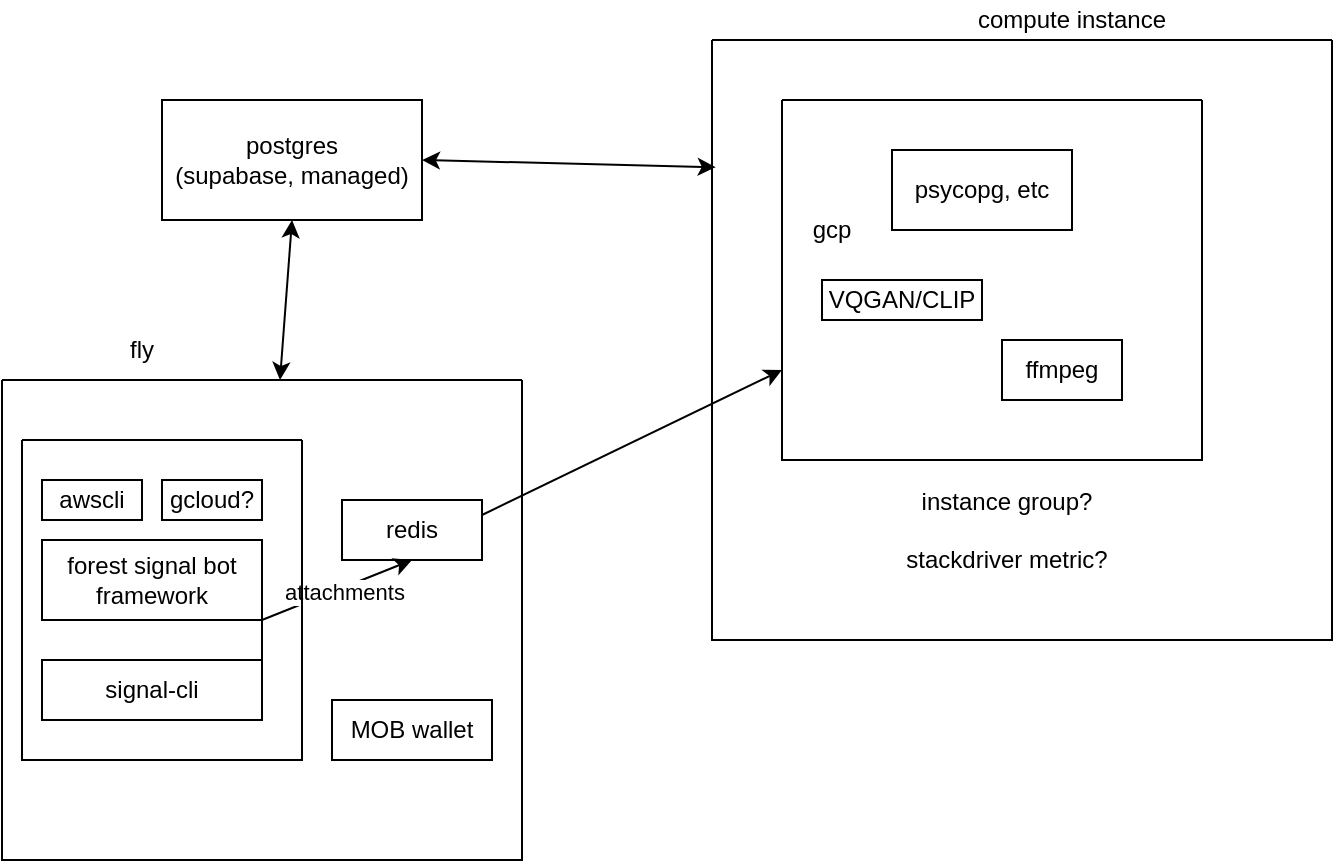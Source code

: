 <mxfile version="16.1.4" type="github" pages="3">
  <diagram id="hZx8prxlAFbmcO8pOgQ3" name="current">
    <mxGraphModel dx="765" dy="1536" grid="1" gridSize="10" guides="1" tooltips="1" connect="1" arrows="1" fold="1" page="1" pageScale="1" pageWidth="850" pageHeight="1100" math="0" shadow="0">
      <root>
        <mxCell id="0" />
        <mxCell id="1" parent="0" />
        <mxCell id="qiKkZnuHFG8k8qks4Bed-2" value="postgres&lt;br&gt;(supabase, managed)" style="rounded=0;whiteSpace=wrap;html=1;" parent="1" vertex="1">
          <mxGeometry x="140" y="30" width="130" height="60" as="geometry" />
        </mxCell>
        <mxCell id="qiKkZnuHFG8k8qks4Bed-21" value="" style="swimlane;startSize=0;fillColor=none;" parent="1" vertex="1">
          <mxGeometry x="60" y="170" width="260" height="240" as="geometry" />
        </mxCell>
        <mxCell id="qiKkZnuHFG8k8qks4Bed-1" value="signal-cli" style="rounded=0;whiteSpace=wrap;html=1;" parent="qiKkZnuHFG8k8qks4Bed-21" vertex="1">
          <mxGeometry x="20" y="140" width="110" height="30" as="geometry" />
        </mxCell>
        <mxCell id="qiKkZnuHFG8k8qks4Bed-26" value="forest signal bot framework" style="rounded=0;whiteSpace=wrap;html=1;fillColor=none;" parent="qiKkZnuHFG8k8qks4Bed-21" vertex="1">
          <mxGeometry x="20" y="80" width="110" height="40" as="geometry" />
        </mxCell>
        <mxCell id="qiKkZnuHFG8k8qks4Bed-5" value="redis" style="rounded=0;whiteSpace=wrap;html=1;fillColor=none;" parent="qiKkZnuHFG8k8qks4Bed-21" vertex="1">
          <mxGeometry x="170" y="60" width="70" height="30" as="geometry" />
        </mxCell>
        <mxCell id="qiKkZnuHFG8k8qks4Bed-15" value="" style="endArrow=classic;html=1;rounded=0;entryX=0.5;entryY=1;entryDx=0;entryDy=0;exitX=1;exitY=0.5;exitDx=0;exitDy=0;" parent="qiKkZnuHFG8k8qks4Bed-21" source="qiKkZnuHFG8k8qks4Bed-1" target="qiKkZnuHFG8k8qks4Bed-5" edge="1">
          <mxGeometry width="50" height="50" relative="1" as="geometry">
            <mxPoint x="300" y="85" as="sourcePoint" />
            <mxPoint x="270" y="110" as="targetPoint" />
            <Array as="points">
              <mxPoint x="130" y="120" />
            </Array>
          </mxGeometry>
        </mxCell>
        <mxCell id="qiKkZnuHFG8k8qks4Bed-32" value="attachments" style="edgeLabel;html=1;align=center;verticalAlign=middle;resizable=0;points=[];" parent="qiKkZnuHFG8k8qks4Bed-15" vertex="1" connectable="0">
          <mxGeometry x="0.368" y="-1" relative="1" as="geometry">
            <mxPoint y="1" as="offset" />
          </mxGeometry>
        </mxCell>
        <mxCell id="qiKkZnuHFG8k8qks4Bed-37" value="gcloud?" style="rounded=0;whiteSpace=wrap;html=1;fillColor=none;" parent="qiKkZnuHFG8k8qks4Bed-21" vertex="1">
          <mxGeometry x="80" y="50" width="50" height="20" as="geometry" />
        </mxCell>
        <mxCell id="qiKkZnuHFG8k8qks4Bed-4" value="awscli" style="rounded=0;whiteSpace=wrap;html=1;fillColor=none;" parent="qiKkZnuHFG8k8qks4Bed-21" vertex="1">
          <mxGeometry x="20" y="50" width="50" height="20" as="geometry" />
        </mxCell>
        <mxCell id="qiKkZnuHFG8k8qks4Bed-44" value="" style="swimlane;startSize=0;fillColor=none;" parent="qiKkZnuHFG8k8qks4Bed-21" vertex="1">
          <mxGeometry x="10" y="30" width="140" height="160" as="geometry" />
        </mxCell>
        <mxCell id="qiKkZnuHFG8k8qks4Bed-45" value="MOB wallet" style="rounded=0;whiteSpace=wrap;html=1;fillColor=none;" parent="qiKkZnuHFG8k8qks4Bed-21" vertex="1">
          <mxGeometry x="165" y="160" width="80" height="30" as="geometry" />
        </mxCell>
        <mxCell id="qiKkZnuHFG8k8qks4Bed-38" value="compute instance" style="text;html=1;strokeColor=none;fillColor=none;align=center;verticalAlign=middle;whiteSpace=wrap;rounded=0;" parent="1" vertex="1">
          <mxGeometry x="540" y="-20" width="110" height="20" as="geometry" />
        </mxCell>
        <mxCell id="qiKkZnuHFG8k8qks4Bed-43" value="fly" style="text;html=1;strokeColor=none;fillColor=none;align=center;verticalAlign=middle;whiteSpace=wrap;rounded=0;" parent="1" vertex="1">
          <mxGeometry x="100" y="140" width="60" height="30" as="geometry" />
        </mxCell>
        <mxCell id="MH3SAC7iXFteqnb5IcfZ-1" value="" style="endArrow=classic;startArrow=classic;html=1;rounded=0;entryX=0.5;entryY=1;entryDx=0;entryDy=0;" edge="1" parent="1" source="qiKkZnuHFG8k8qks4Bed-21" target="qiKkZnuHFG8k8qks4Bed-2">
          <mxGeometry width="50" height="50" relative="1" as="geometry">
            <mxPoint x="400" y="190" as="sourcePoint" />
            <mxPoint x="450" y="140" as="targetPoint" />
          </mxGeometry>
        </mxCell>
        <mxCell id="MH3SAC7iXFteqnb5IcfZ-2" value="" style="endArrow=classic;startArrow=classic;html=1;rounded=0;entryX=1;entryY=0.5;entryDx=0;entryDy=0;exitX=0.006;exitY=0.212;exitDx=0;exitDy=0;exitPerimeter=0;" edge="1" parent="1" source="qiKkZnuHFG8k8qks4Bed-39" target="qiKkZnuHFG8k8qks4Bed-2">
          <mxGeometry width="50" height="50" relative="1" as="geometry">
            <mxPoint x="217.872" y="180" as="sourcePoint" />
            <mxPoint x="235" y="65" as="targetPoint" />
          </mxGeometry>
        </mxCell>
        <mxCell id="MH3SAC7iXFteqnb5IcfZ-4" value="" style="endArrow=classic;html=1;rounded=0;exitX=1;exitY=0.25;exitDx=0;exitDy=0;entryX=0;entryY=0.75;entryDx=0;entryDy=0;" edge="1" parent="1" source="qiKkZnuHFG8k8qks4Bed-5" target="qiKkZnuHFG8k8qks4Bed-22">
          <mxGeometry width="50" height="50" relative="1" as="geometry">
            <mxPoint x="420" y="210" as="sourcePoint" />
            <mxPoint x="470" y="160" as="targetPoint" />
          </mxGeometry>
        </mxCell>
        <mxCell id="qiKkZnuHFG8k8qks4Bed-39" value="" style="swimlane;startSize=0;fillColor=none;" parent="1" vertex="1">
          <mxGeometry x="415" width="310" height="300" as="geometry" />
        </mxCell>
        <mxCell id="qiKkZnuHFG8k8qks4Bed-41" value="instance group?&lt;br&gt;&lt;br&gt;stackdriver metric?&lt;br&gt;" style="text;html=1;strokeColor=none;fillColor=none;align=center;verticalAlign=middle;whiteSpace=wrap;rounded=0;" parent="qiKkZnuHFG8k8qks4Bed-39" vertex="1">
          <mxGeometry x="75" y="230" width="145" height="30" as="geometry" />
        </mxCell>
        <mxCell id="qiKkZnuHFG8k8qks4Bed-22" value="" style="swimlane;startSize=0;fillColor=none;" parent="qiKkZnuHFG8k8qks4Bed-39" vertex="1">
          <mxGeometry x="35" y="30" width="210" height="180" as="geometry" />
        </mxCell>
        <mxCell id="qiKkZnuHFG8k8qks4Bed-36" value="ffmpeg" style="rounded=0;whiteSpace=wrap;html=1;fillColor=none;" parent="qiKkZnuHFG8k8qks4Bed-22" vertex="1">
          <mxGeometry x="110" y="120" width="60" height="30" as="geometry" />
        </mxCell>
        <mxCell id="qiKkZnuHFG8k8qks4Bed-7" value="psycopg, etc" style="rounded=0;whiteSpace=wrap;html=1;fillColor=none;" parent="qiKkZnuHFG8k8qks4Bed-22" vertex="1">
          <mxGeometry x="55" y="25" width="90" height="40" as="geometry" />
        </mxCell>
        <mxCell id="qiKkZnuHFG8k8qks4Bed-35" value="VQGAN/CLIP" style="rounded=0;whiteSpace=wrap;html=1;fillColor=none;" parent="qiKkZnuHFG8k8qks4Bed-22" vertex="1">
          <mxGeometry x="20" y="90" width="80" height="20" as="geometry" />
        </mxCell>
        <mxCell id="qiKkZnuHFG8k8qks4Bed-40" value="gcp" style="text;html=1;strokeColor=none;fillColor=none;align=center;verticalAlign=middle;whiteSpace=wrap;rounded=0;" parent="qiKkZnuHFG8k8qks4Bed-22" vertex="1">
          <mxGeometry x="-5" y="50" width="60" height="30" as="geometry" />
        </mxCell>
      </root>
    </mxGraphModel>
  </diagram>
  <diagram name="new" id="jUwWLSsPRqBoL4xUWz4l">
    <mxGraphModel dx="1615" dy="1536" grid="1" gridSize="10" guides="1" tooltips="1" connect="1" arrows="1" fold="1" page="1" pageScale="1" pageWidth="850" pageHeight="1100" math="0" shadow="0">
      <root>
        <mxCell id="VznToHlhzrL1UDi9KZzz-0" />
        <mxCell id="VznToHlhzrL1UDi9KZzz-1" parent="VznToHlhzrL1UDi9KZzz-0" />
        <mxCell id="VznToHlhzrL1UDi9KZzz-2" value="postgres&lt;br&gt;(supabase, managed)" style="rounded=0;whiteSpace=wrap;html=1;" vertex="1" parent="VznToHlhzrL1UDi9KZzz-1">
          <mxGeometry x="140" y="30" width="130" height="60" as="geometry" />
        </mxCell>
        <mxCell id="VznToHlhzrL1UDi9KZzz-3" value="" style="swimlane;startSize=0;fillColor=none;" vertex="1" parent="VznToHlhzrL1UDi9KZzz-1">
          <mxGeometry x="60" y="170" width="260" height="240" as="geometry" />
        </mxCell>
        <mxCell id="VznToHlhzrL1UDi9KZzz-4" value="signal-cli" style="rounded=0;whiteSpace=wrap;html=1;" vertex="1" parent="VznToHlhzrL1UDi9KZzz-3">
          <mxGeometry x="20" y="140" width="110" height="30" as="geometry" />
        </mxCell>
        <mxCell id="VznToHlhzrL1UDi9KZzz-5" value="forest signal bot framework" style="rounded=0;whiteSpace=wrap;html=1;fillColor=none;" vertex="1" parent="VznToHlhzrL1UDi9KZzz-3">
          <mxGeometry x="20" y="80" width="110" height="40" as="geometry" />
        </mxCell>
        <mxCell id="VznToHlhzrL1UDi9KZzz-6" value="redis" style="rounded=0;whiteSpace=wrap;html=1;fillColor=none;" vertex="1" parent="VznToHlhzrL1UDi9KZzz-3">
          <mxGeometry x="180" y="70" width="70" height="30" as="geometry" />
        </mxCell>
        <mxCell id="VznToHlhzrL1UDi9KZzz-7" value="" style="endArrow=classic;html=1;rounded=0;entryX=0.5;entryY=1;entryDx=0;entryDy=0;exitX=1;exitY=0.5;exitDx=0;exitDy=0;" edge="1" parent="VznToHlhzrL1UDi9KZzz-3" source="VznToHlhzrL1UDi9KZzz-4" target="VznToHlhzrL1UDi9KZzz-6">
          <mxGeometry width="50" height="50" relative="1" as="geometry">
            <mxPoint x="300" y="85" as="sourcePoint" />
            <mxPoint x="270" y="110" as="targetPoint" />
            <Array as="points">
              <mxPoint x="130" y="120" />
            </Array>
          </mxGeometry>
        </mxCell>
        <mxCell id="VznToHlhzrL1UDi9KZzz-8" value="attachments" style="edgeLabel;html=1;align=center;verticalAlign=middle;resizable=0;points=[];" vertex="1" connectable="0" parent="VznToHlhzrL1UDi9KZzz-7">
          <mxGeometry x="0.368" y="-1" relative="1" as="geometry">
            <mxPoint y="1" as="offset" />
          </mxGeometry>
        </mxCell>
        <mxCell id="VznToHlhzrL1UDi9KZzz-11" value="" style="swimlane;startSize=0;fillColor=none;" vertex="1" parent="VznToHlhzrL1UDi9KZzz-3">
          <mxGeometry x="10" y="30" width="140" height="160" as="geometry" />
        </mxCell>
        <mxCell id="VznToHlhzrL1UDi9KZzz-9" value="kubectl?" style="rounded=0;whiteSpace=wrap;html=1;fillColor=none;" vertex="1" parent="VznToHlhzrL1UDi9KZzz-11">
          <mxGeometry x="40" y="20" width="50" height="20" as="geometry" />
        </mxCell>
        <mxCell id="VznToHlhzrL1UDi9KZzz-12" value="MOB wallet" style="rounded=0;whiteSpace=wrap;html=1;fillColor=none;" vertex="1" parent="VznToHlhzrL1UDi9KZzz-3">
          <mxGeometry x="30" y="200" width="80" height="30" as="geometry" />
        </mxCell>
        <mxCell id="VznToHlhzrL1UDi9KZzz-14" value="fly" style="text;html=1;strokeColor=none;fillColor=none;align=center;verticalAlign=middle;whiteSpace=wrap;rounded=0;" vertex="1" parent="VznToHlhzrL1UDi9KZzz-1">
          <mxGeometry y="240" width="60" height="30" as="geometry" />
        </mxCell>
        <mxCell id="VznToHlhzrL1UDi9KZzz-15" value="" style="endArrow=classic;startArrow=classic;html=1;rounded=0;entryX=0.5;entryY=1;entryDx=0;entryDy=0;" edge="1" parent="VznToHlhzrL1UDi9KZzz-1" source="VznToHlhzrL1UDi9KZzz-3" target="VznToHlhzrL1UDi9KZzz-2">
          <mxGeometry width="50" height="50" relative="1" as="geometry">
            <mxPoint x="400" y="190" as="sourcePoint" />
            <mxPoint x="450" y="140" as="targetPoint" />
          </mxGeometry>
        </mxCell>
        <mxCell id="VznToHlhzrL1UDi9KZzz-16" value="" style="endArrow=classic;startArrow=classic;html=1;rounded=0;entryX=1;entryY=0.5;entryDx=0;entryDy=0;exitX=0;exitY=0.087;exitDx=0;exitDy=0;exitPerimeter=0;" edge="1" parent="VznToHlhzrL1UDi9KZzz-1" source="VznToHlhzrL1UDi9KZzz-20" target="VznToHlhzrL1UDi9KZzz-2">
          <mxGeometry width="50" height="50" relative="1" as="geometry">
            <mxPoint x="217.872" y="180" as="sourcePoint" />
            <mxPoint x="235" y="65" as="targetPoint" />
          </mxGeometry>
        </mxCell>
        <mxCell id="VznToHlhzrL1UDi9KZzz-17" value="" style="endArrow=classic;html=1;rounded=0;exitX=1;exitY=0.25;exitDx=0;exitDy=0;entryX=0;entryY=0.75;entryDx=0;entryDy=0;" edge="1" parent="VznToHlhzrL1UDi9KZzz-1" source="VznToHlhzrL1UDi9KZzz-6" target="VznToHlhzrL1UDi9KZzz-20">
          <mxGeometry width="50" height="50" relative="1" as="geometry">
            <mxPoint x="420" y="210" as="sourcePoint" />
            <mxPoint x="470" y="160" as="targetPoint" />
          </mxGeometry>
        </mxCell>
        <mxCell id="VznToHlhzrL1UDi9KZzz-18" value="" style="swimlane;startSize=0;fillColor=none;" vertex="1" parent="VznToHlhzrL1UDi9KZzz-1">
          <mxGeometry x="355" y="10" width="315" height="300" as="geometry" />
        </mxCell>
        <mxCell id="VznToHlhzrL1UDi9KZzz-19" value="option 1: autoscaling group with custom metric doing it&#39;s own postgres queries" style="text;html=1;strokeColor=none;fillColor=none;align=center;verticalAlign=middle;whiteSpace=wrap;rounded=0;" vertex="1" parent="VznToHlhzrL1UDi9KZzz-18">
          <mxGeometry x="5" y="230" width="145" height="30" as="geometry" />
        </mxCell>
        <mxCell id="VznToHlhzrL1UDi9KZzz-20" value="" style="swimlane;startSize=0;fillColor=none;" vertex="1" parent="VznToHlhzrL1UDi9KZzz-18">
          <mxGeometry x="35" y="30" width="210" height="180" as="geometry" />
        </mxCell>
        <mxCell id="VznToHlhzrL1UDi9KZzz-21" value="ffmpeg" style="rounded=0;whiteSpace=wrap;html=1;fillColor=none;" vertex="1" parent="VznToHlhzrL1UDi9KZzz-20">
          <mxGeometry x="110" y="120" width="60" height="30" as="geometry" />
        </mxCell>
        <mxCell id="VznToHlhzrL1UDi9KZzz-22" value="psycopg, etc" style="rounded=0;whiteSpace=wrap;html=1;fillColor=none;" vertex="1" parent="VznToHlhzrL1UDi9KZzz-20">
          <mxGeometry x="55" y="25" width="90" height="40" as="geometry" />
        </mxCell>
        <mxCell id="VznToHlhzrL1UDi9KZzz-23" value="VQGAN/CLIP" style="rounded=0;whiteSpace=wrap;html=1;fillColor=none;" vertex="1" parent="VznToHlhzrL1UDi9KZzz-20">
          <mxGeometry x="20" y="90" width="80" height="20" as="geometry" />
        </mxCell>
        <mxCell id="VznToHlhzrL1UDi9KZzz-13" value="compute instance (pod?)" style="text;html=1;strokeColor=none;fillColor=none;align=center;verticalAlign=middle;whiteSpace=wrap;rounded=0;" vertex="1" parent="VznToHlhzrL1UDi9KZzz-18">
          <mxGeometry x="95" y="10" width="150" height="20" as="geometry" />
        </mxCell>
        <mxCell id="VznToHlhzrL1UDi9KZzz-27" value="option 2:&lt;br&gt;shut down after generating an image based on the metric" style="text;html=1;strokeColor=none;fillColor=none;align=center;verticalAlign=middle;whiteSpace=wrap;rounded=0;" vertex="1" parent="VznToHlhzrL1UDi9KZzz-18">
          <mxGeometry x="175" y="220" width="140" height="30" as="geometry" />
        </mxCell>
        <mxCell id="VznToHlhzrL1UDi9KZzz-24" value="coreweave" style="text;html=1;strokeColor=none;fillColor=none;align=center;verticalAlign=middle;whiteSpace=wrap;rounded=0;" vertex="1" parent="VznToHlhzrL1UDi9KZzz-1">
          <mxGeometry x="450" y="-20" width="60" height="30" as="geometry" />
        </mxCell>
        <mxCell id="VznToHlhzrL1UDi9KZzz-25" value="option 2:&lt;br&gt;if count(prompts)/count(pods)&lt;br&gt;kubectl apply -f one-worker-pod.yaml" style="text;html=1;strokeColor=none;fillColor=none;align=center;verticalAlign=middle;whiteSpace=wrap;rounded=0;" vertex="1" parent="VznToHlhzrL1UDi9KZzz-1">
          <mxGeometry x="-65" y="80" width="205" height="30" as="geometry" />
        </mxCell>
        <mxCell id="VznToHlhzrL1UDi9KZzz-26" value="" style="endArrow=none;html=1;rounded=0;entryX=0.5;entryY=1;entryDx=0;entryDy=0;" edge="1" parent="VznToHlhzrL1UDi9KZzz-1" source="VznToHlhzrL1UDi9KZzz-9" target="VznToHlhzrL1UDi9KZzz-25">
          <mxGeometry width="50" height="50" relative="1" as="geometry">
            <mxPoint x="270" y="250" as="sourcePoint" />
            <mxPoint x="320" y="200" as="targetPoint" />
          </mxGeometry>
        </mxCell>
      </root>
    </mxGraphModel>
  </diagram>
  <diagram id="aWJv1XiMmMvNdE38Fi0o" name="proc">
    <mxGraphModel dx="765" dy="436" grid="1" gridSize="10" guides="1" tooltips="1" connect="1" arrows="1" fold="1" page="1" pageScale="1" pageWidth="850" pageHeight="1100" math="0" shadow="0">
      <root>
        <mxCell id="s3OohhnY88nYRU9yMQFt-0" />
        <mxCell id="s3OohhnY88nYRU9yMQFt-1" parent="s3OohhnY88nYRU9yMQFt-0" />
        <mxCell id="TrF3eyV2yV-pWGvx2Ama-23" style="edgeStyle=orthogonalEdgeStyle;rounded=0;orthogonalLoop=1;jettySize=auto;html=1;exitX=0.5;exitY=1;exitDx=0;exitDy=0;entryX=0.497;entryY=0.038;entryDx=0;entryDy=0;entryPerimeter=0;" parent="s3OohhnY88nYRU9yMQFt-1" source="TrF3eyV2yV-pWGvx2Ama-0" target="TrF3eyV2yV-pWGvx2Ama-2" edge="1">
          <mxGeometry relative="1" as="geometry" />
        </mxCell>
        <mxCell id="TrF3eyV2yV-pWGvx2Ama-0" value="signal-cli" style="text;html=1;strokeColor=none;fillColor=none;align=center;verticalAlign=middle;whiteSpace=wrap;rounded=0;" parent="s3OohhnY88nYRU9yMQFt-1" vertex="1">
          <mxGeometry x="110" y="30" width="60" height="30" as="geometry" />
        </mxCell>
        <mxCell id="TrF3eyV2yV-pWGvx2Ama-24" value="" style="edgeStyle=orthogonalEdgeStyle;rounded=0;orthogonalLoop=1;jettySize=auto;html=1;" parent="s3OohhnY88nYRU9yMQFt-1" source="TrF3eyV2yV-pWGvx2Ama-2" target="TrF3eyV2yV-pWGvx2Ama-3" edge="1">
          <mxGeometry relative="1" as="geometry" />
        </mxCell>
        <mxCell id="TrF3eyV2yV-pWGvx2Ama-27" value="" style="edgeStyle=orthogonalEdgeStyle;rounded=0;orthogonalLoop=1;jettySize=auto;html=1;" parent="s3OohhnY88nYRU9yMQFt-1" source="TrF3eyV2yV-pWGvx2Ama-2" target="TrF3eyV2yV-pWGvx2Ama-7" edge="1">
          <mxGeometry relative="1" as="geometry" />
        </mxCell>
        <mxCell id="TrF3eyV2yV-pWGvx2Ama-2" value="imogen-forest" style="text;html=1;align=center;verticalAlign=middle;resizable=0;points=[];autosize=1;strokeColor=none;fillColor=none;" parent="s3OohhnY88nYRU9yMQFt-1" vertex="1">
          <mxGeometry x="95" y="100" width="90" height="20" as="geometry" />
        </mxCell>
        <mxCell id="TrF3eyV2yV-pWGvx2Ama-3" value="insert into prompts" style="text;html=1;strokeColor=none;fillColor=none;align=center;verticalAlign=middle;whiteSpace=wrap;rounded=0;" parent="s3OohhnY88nYRU9yMQFt-1" vertex="1">
          <mxGeometry x="110" y="210" width="60" height="30" as="geometry" />
        </mxCell>
        <mxCell id="TrF3eyV2yV-pWGvx2Ama-4" value="start servers" style="text;html=1;strokeColor=none;fillColor=none;align=center;verticalAlign=middle;whiteSpace=wrap;rounded=0;" parent="s3OohhnY88nYRU9yMQFt-1" vertex="1">
          <mxGeometry x="200" y="180" width="60" height="30" as="geometry" />
        </mxCell>
        <mxCell id="TrF3eyV2yV-pWGvx2Ama-35" style="edgeStyle=orthogonalEdgeStyle;rounded=0;orthogonalLoop=1;jettySize=auto;html=1;exitX=0.5;exitY=1;exitDx=0;exitDy=0;entryX=0.5;entryY=0;entryDx=0;entryDy=0;" parent="s3OohhnY88nYRU9yMQFt-1" source="TrF3eyV2yV-pWGvx2Ama-6" target="TrF3eyV2yV-pWGvx2Ama-14" edge="1">
          <mxGeometry relative="1" as="geometry" />
        </mxCell>
        <mxCell id="TrF3eyV2yV-pWGvx2Ama-6" value="parse model, module video" style="text;html=1;strokeColor=none;fillColor=none;align=center;verticalAlign=middle;whiteSpace=wrap;rounded=0;" parent="s3OohhnY88nYRU9yMQFt-1" vertex="1">
          <mxGeometry x="290" y="260" width="80" height="30" as="geometry" />
        </mxCell>
        <mxCell id="TrF3eyV2yV-pWGvx2Ama-29" style="edgeStyle=orthogonalEdgeStyle;rounded=0;orthogonalLoop=1;jettySize=auto;html=1;exitX=0.75;exitY=1;exitDx=0;exitDy=0;entryX=0.5;entryY=0;entryDx=0;entryDy=0;" parent="s3OohhnY88nYRU9yMQFt-1" source="TrF3eyV2yV-pWGvx2Ama-7" target="TrF3eyV2yV-pWGvx2Ama-12" edge="1">
          <mxGeometry relative="1" as="geometry" />
        </mxCell>
        <mxCell id="TrF3eyV2yV-pWGvx2Ama-7" value="upload attachments to redis" style="text;html=1;strokeColor=none;fillColor=none;align=center;verticalAlign=middle;whiteSpace=wrap;rounded=0;" parent="s3OohhnY88nYRU9yMQFt-1" vertex="1">
          <mxGeometry x="230" y="110" width="60" height="30" as="geometry" />
        </mxCell>
        <mxCell id="TrF3eyV2yV-pWGvx2Ama-11" value="&lt;span&gt;select for update&lt;/span&gt;&lt;br&gt;&lt;span&gt;skip locked set&lt;/span&gt;&lt;br&gt;&lt;span&gt;status=assigned&lt;/span&gt;" style="text;html=1;strokeColor=none;fillColor=none;align=center;verticalAlign=middle;whiteSpace=wrap;rounded=0;" parent="s3OohhnY88nYRU9yMQFt-1" vertex="1">
          <mxGeometry x="80" y="256" width="110" height="30" as="geometry" />
        </mxCell>
        <mxCell id="TrF3eyV2yV-pWGvx2Ama-12" value="download init_image" style="text;html=1;strokeColor=none;fillColor=none;align=center;verticalAlign=middle;whiteSpace=wrap;rounded=0;" parent="s3OohhnY88nYRU9yMQFt-1" vertex="1">
          <mxGeometry x="290" y="210" width="60" height="30" as="geometry" />
        </mxCell>
        <mxCell id="TrF3eyV2yV-pWGvx2Ama-39" value="" style="edgeStyle=orthogonalEdgeStyle;rounded=0;orthogonalLoop=1;jettySize=auto;html=1;" parent="s3OohhnY88nYRU9yMQFt-1" source="TrF3eyV2yV-pWGvx2Ama-13" target="TrF3eyV2yV-pWGvx2Ama-15" edge="1">
          <mxGeometry relative="1" as="geometry" />
        </mxCell>
        <mxCell id="TrF3eyV2yV-pWGvx2Ama-13" value="VQGAN&lt;br&gt;/CLIP" style="text;html=1;strokeColor=none;fillColor=none;align=center;verticalAlign=middle;whiteSpace=wrap;rounded=0;" parent="s3OohhnY88nYRU9yMQFt-1" vertex="1">
          <mxGeometry x="390" y="260" width="60" height="30" as="geometry" />
        </mxCell>
        <mxCell id="TrF3eyV2yV-pWGvx2Ama-36" style="edgeStyle=orthogonalEdgeStyle;rounded=0;orthogonalLoop=1;jettySize=auto;html=1;exitX=1;exitY=0.5;exitDx=0;exitDy=0;entryX=0.5;entryY=1;entryDx=0;entryDy=0;" parent="s3OohhnY88nYRU9yMQFt-1" source="TrF3eyV2yV-pWGvx2Ama-14" target="TrF3eyV2yV-pWGvx2Ama-13" edge="1">
          <mxGeometry relative="1" as="geometry" />
        </mxCell>
        <mxCell id="TrF3eyV2yV-pWGvx2Ama-14" value="load models,&amp;nbsp;" style="text;html=1;strokeColor=none;fillColor=none;align=center;verticalAlign=middle;whiteSpace=wrap;rounded=0;" parent="s3OohhnY88nYRU9yMQFt-1" vertex="1">
          <mxGeometry x="320" y="310" width="80" height="30" as="geometry" />
        </mxCell>
        <mxCell id="TrF3eyV2yV-pWGvx2Ama-40" value="" style="edgeStyle=orthogonalEdgeStyle;rounded=0;orthogonalLoop=1;jettySize=auto;html=1;" parent="s3OohhnY88nYRU9yMQFt-1" source="TrF3eyV2yV-pWGvx2Ama-15" target="TrF3eyV2yV-pWGvx2Ama-16" edge="1">
          <mxGeometry relative="1" as="geometry" />
        </mxCell>
        <mxCell id="TrF3eyV2yV-pWGvx2Ama-15" value="loss, filepath" style="text;html=1;strokeColor=none;fillColor=none;align=center;verticalAlign=middle;whiteSpace=wrap;rounded=0;" parent="s3OohhnY88nYRU9yMQFt-1" vertex="1">
          <mxGeometry x="480" y="256" width="60" height="30" as="geometry" />
        </mxCell>
        <mxCell id="TrF3eyV2yV-pWGvx2Ama-41" value="" style="edgeStyle=orthogonalEdgeStyle;rounded=0;orthogonalLoop=1;jettySize=auto;html=1;" parent="s3OohhnY88nYRU9yMQFt-1" source="TrF3eyV2yV-pWGvx2Ama-16" target="TrF3eyV2yV-pWGvx2Ama-19" edge="1">
          <mxGeometry relative="1" as="geometry" />
        </mxCell>
        <mxCell id="TrF3eyV2yV-pWGvx2Ama-16" value="status=&lt;br&gt;uploading" style="text;html=1;strokeColor=none;fillColor=none;align=center;verticalAlign=middle;whiteSpace=wrap;rounded=0;" parent="s3OohhnY88nYRU9yMQFt-1" vertex="1">
          <mxGeometry x="510" y="180" width="60" height="30" as="geometry" />
        </mxCell>
        <mxCell id="TrF3eyV2yV-pWGvx2Ama-17" value="twitter" style="text;html=1;strokeColor=none;fillColor=none;align=center;verticalAlign=middle;whiteSpace=wrap;rounded=0;" parent="s3OohhnY88nYRU9yMQFt-1" vertex="1">
          <mxGeometry x="510" width="60" height="30" as="geometry" />
        </mxCell>
        <mxCell id="TrF3eyV2yV-pWGvx2Ama-44" value="" style="edgeStyle=orthogonalEdgeStyle;rounded=0;orthogonalLoop=1;jettySize=auto;html=1;" parent="s3OohhnY88nYRU9yMQFt-1" source="TrF3eyV2yV-pWGvx2Ama-19" target="TrF3eyV2yV-pWGvx2Ama-17" edge="1">
          <mxGeometry relative="1" as="geometry" />
        </mxCell>
        <mxCell id="TrF3eyV2yV-pWGvx2Ama-48" style="edgeStyle=orthogonalEdgeStyle;rounded=0;orthogonalLoop=1;jettySize=auto;html=1;exitX=0;exitY=0.5;exitDx=0;exitDy=0;entryX=0.941;entryY=0;entryDx=0;entryDy=0;entryPerimeter=0;" parent="s3OohhnY88nYRU9yMQFt-1" source="TrF3eyV2yV-pWGvx2Ama-19" target="TrF3eyV2yV-pWGvx2Ama-2" edge="1">
          <mxGeometry relative="1" as="geometry" />
        </mxCell>
        <mxCell id="TrF3eyV2yV-pWGvx2Ama-19" value="POST image, id" style="text;html=1;strokeColor=none;fillColor=none;align=center;verticalAlign=middle;whiteSpace=wrap;rounded=0;" parent="s3OohhnY88nYRU9yMQFt-1" vertex="1">
          <mxGeometry x="450" y="90" width="60" height="30" as="geometry" />
        </mxCell>
        <mxCell id="TrF3eyV2yV-pWGvx2Ama-49" style="edgeStyle=orthogonalEdgeStyle;rounded=0;orthogonalLoop=1;jettySize=auto;html=1;exitX=0;exitY=0.5;exitDx=0;exitDy=0;entryX=0.948;entryY=-0.057;entryDx=0;entryDy=0;entryPerimeter=0;" parent="s3OohhnY88nYRU9yMQFt-1" source="TrF3eyV2yV-pWGvx2Ama-20" target="TrF3eyV2yV-pWGvx2Ama-2" edge="1">
          <mxGeometry relative="1" as="geometry" />
        </mxCell>
        <mxCell id="TrF3eyV2yV-pWGvx2Ama-20" value="select group, author, loss..." style="text;html=1;strokeColor=none;fillColor=none;align=center;verticalAlign=middle;whiteSpace=wrap;rounded=0;" parent="s3OohhnY88nYRU9yMQFt-1" vertex="1">
          <mxGeometry x="320" y="30" width="90" height="30" as="geometry" />
        </mxCell>
        <mxCell id="TrF3eyV2yV-pWGvx2Ama-30" value="" style="endArrow=classic;html=1;rounded=0;entryX=0.25;entryY=0;entryDx=0;entryDy=0;" parent="s3OohhnY88nYRU9yMQFt-1" source="TrF3eyV2yV-pWGvx2Ama-2" target="TrF3eyV2yV-pWGvx2Ama-4" edge="1">
          <mxGeometry width="50" height="50" relative="1" as="geometry">
            <mxPoint x="380" y="250" as="sourcePoint" />
            <mxPoint x="430" y="200" as="targetPoint" />
          </mxGeometry>
        </mxCell>
        <mxCell id="TrF3eyV2yV-pWGvx2Ama-32" value="" style="endArrow=classic;html=1;rounded=0;exitX=1;exitY=0.5;exitDx=0;exitDy=0;" parent="s3OohhnY88nYRU9yMQFt-1" source="TrF3eyV2yV-pWGvx2Ama-11" target="TrF3eyV2yV-pWGvx2Ama-6" edge="1">
          <mxGeometry width="50" height="50" relative="1" as="geometry">
            <mxPoint x="200" y="370" as="sourcePoint" />
            <mxPoint x="250" y="320" as="targetPoint" />
          </mxGeometry>
        </mxCell>
        <mxCell id="TrF3eyV2yV-pWGvx2Ama-33" value="" style="endArrow=classic;html=1;rounded=0;exitX=1;exitY=0.25;exitDx=0;exitDy=0;" parent="s3OohhnY88nYRU9yMQFt-1" source="TrF3eyV2yV-pWGvx2Ama-6" target="TrF3eyV2yV-pWGvx2Ama-13" edge="1">
          <mxGeometry width="50" height="50" relative="1" as="geometry">
            <mxPoint x="380" y="250" as="sourcePoint" />
            <mxPoint x="430" y="200" as="targetPoint" />
          </mxGeometry>
        </mxCell>
        <mxCell id="TrF3eyV2yV-pWGvx2Ama-46" value="" style="swimlane;startSize=0;fillColor=none;" parent="s3OohhnY88nYRU9yMQFt-1" vertex="1">
          <mxGeometry y="190" width="180" height="130" as="geometry" />
        </mxCell>
        <mxCell id="TrF3eyV2yV-pWGvx2Ama-21" value="update reaction by sent_ts" style="text;html=1;strokeColor=none;fillColor=none;align=center;verticalAlign=middle;whiteSpace=wrap;rounded=0;" parent="TrF3eyV2yV-pWGvx2Ama-46" vertex="1">
          <mxGeometry x="20" y="10" width="60" height="30" as="geometry" />
        </mxCell>
      </root>
    </mxGraphModel>
  </diagram>
</mxfile>
